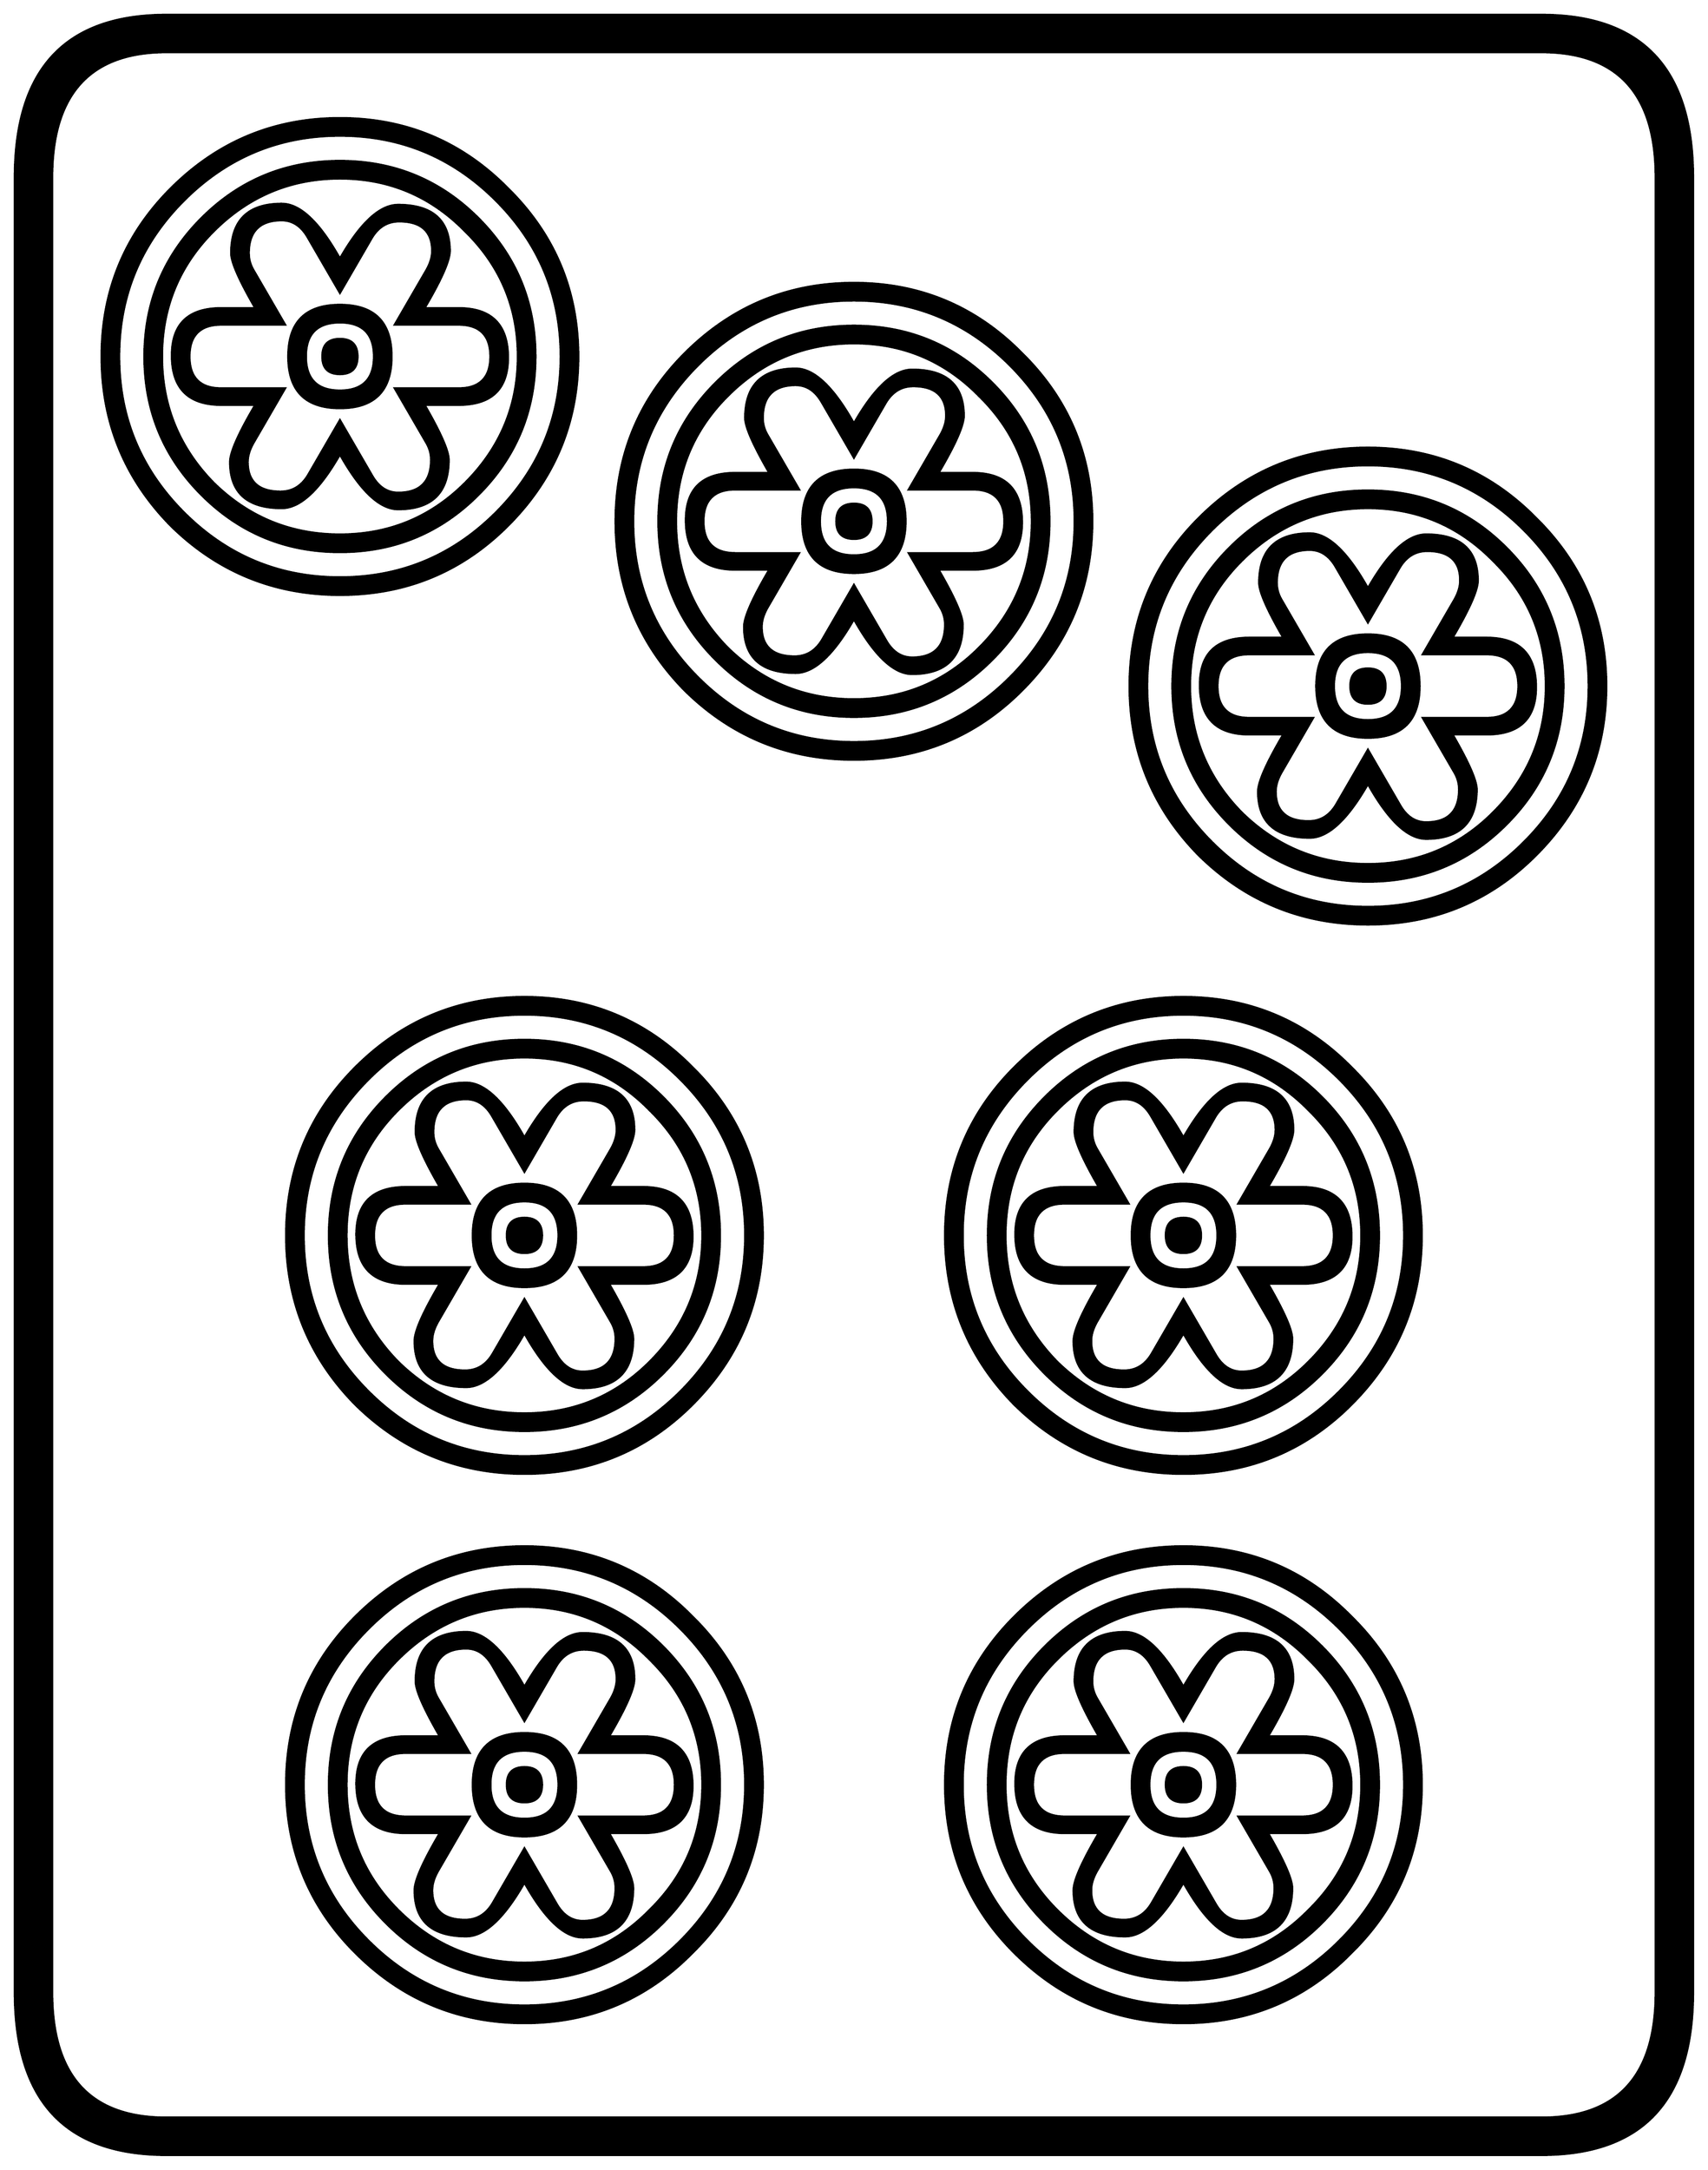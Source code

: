 


\begin{tikzpicture}[y=0.80pt, x=0.80pt, yscale=-1.0, xscale=1.0, inner sep=0pt, outer sep=0pt]
\begin{scope}[shift={(100.0,1706.0)},nonzero rule]
  \path[draw=.,fill=.,line width=1.600pt] (1578.0,244.0) .. controls
    (1578.0,342.667) and (1532.0,392.0) .. (1440.0,392.0) --
    (188.0,392.0) .. controls (96.0,392.0) and (50.0,342.667) ..
    (50.0,244.0) -- (50.0,-1408.0) .. controls (50.0,-1506.667)
    and (96.0,-1556.0) .. (188.0,-1556.0) -- (1440.0,-1556.0) ..
    controls (1532.0,-1556.0) and (1578.0,-1506.667) ..
    (1578.0,-1408.0) -- (1578.0,244.0) -- cycle(1544.0,244.0) --
    (1544.0,-1408.0) .. controls (1544.0,-1484.0) and
    (1509.333,-1522.0) .. (1440.0,-1522.0) -- (188.0,-1522.0) ..
    controls (118.667,-1522.0) and (84.0,-1484.0) ..
    (84.0,-1408.0) -- (84.0,244.0) .. controls (84.0,320.0) and
    (118.667,358.0) .. (188.0,358.0) -- (1440.0,358.0) .. controls
    (1509.333,358.0) and (1544.0,320.0) .. (1544.0,244.0) --
    cycle(1499.0,-945.0) .. controls (1499.0,-885.0) and
    (1477.667,-833.667) .. (1435.0,-791.0) .. controls
    (1393.0,-749.0) and (1342.0,-728.0) .. (1282.0,-728.0) ..
    controls (1222.0,-728.0) and (1170.667,-749.0) ..
    (1128.0,-791.0) .. controls (1086.0,-833.667) and
    (1065.0,-885.0) .. (1065.0,-945.0) .. controls
    (1065.0,-1005.0) and (1086.0,-1056.0) .. (1128.0,-1098.0) ..
    controls (1170.667,-1140.667) and (1222.0,-1162.0) ..
    (1282.0,-1162.0) .. controls (1342.0,-1162.0) and
    (1393.0,-1140.667) .. (1435.0,-1098.0) .. controls
    (1477.667,-1056.0) and (1499.0,-1005.0) .. (1499.0,-945.0) --
    cycle(1031.0,-1095.0) .. controls (1031.0,-1035.0) and
    (1009.667,-983.667) .. (967.0,-941.0) .. controls (925.0,-899.0)
    and (874.0,-878.0) .. (814.0,-878.0) .. controls
    (754.0,-878.0) and (702.667,-899.0) .. (660.0,-941.0) ..
    controls (618.0,-983.667) and (597.0,-1035.0) ..
    (597.0,-1095.0) .. controls (597.0,-1155.0) and
    (618.0,-1206.0) .. (660.0,-1248.0) .. controls
    (702.667,-1290.667) and (754.0,-1312.0) .. (814.0,-1312.0) ..
    controls (874.0,-1312.0) and (925.0,-1290.667) ..
    (967.0,-1248.0) .. controls (1009.667,-1206.0) and
    (1031.0,-1155.0) .. (1031.0,-1095.0) -- cycle(563.0,-1245.0)
    .. controls (563.0,-1185.0) and (541.667,-1133.667) ..
    (499.0,-1091.0) .. controls (457.0,-1049.0) and
    (406.0,-1028.0) .. (346.0,-1028.0) .. controls
    (286.0,-1028.0) and (234.667,-1049.0) .. (192.0,-1091.0) ..
    controls (150.0,-1133.667) and (129.0,-1185.0) ..
    (129.0,-1245.0) .. controls (129.0,-1305.0) and
    (150.0,-1356.0) .. (192.0,-1398.0) .. controls
    (234.667,-1440.667) and (286.0,-1462.0) .. (346.0,-1462.0) ..
    controls (406.0,-1462.0) and (457.0,-1440.667) ..
    (499.0,-1398.0) .. controls (541.667,-1356.0) and
    (563.0,-1305.0) .. (563.0,-1245.0) -- cycle(1331.0,-445.0)
    .. controls (1331.0,-385.0) and (1309.667,-333.667) ..
    (1267.0,-291.0) .. controls (1225.0,-249.0) and
    (1174.0,-228.0) .. (1114.0,-228.0) .. controls
    (1054.0,-228.0) and (1002.667,-249.0) .. (960.0,-291.0) ..
    controls (918.0,-333.667) and (897.0,-385.0) .. (897.0,-445.0)
    .. controls (897.0,-505.0) and (918.0,-556.0) ..
    (960.0,-598.0) .. controls (1002.667,-640.667) and
    (1054.0,-662.0) .. (1114.0,-662.0) .. controls
    (1174.0,-662.0) and (1225.0,-640.667) .. (1267.0,-598.0) ..
    controls (1309.667,-556.0) and (1331.0,-505.0) ..
    (1331.0,-445.0) -- cycle(1331.0,55.0) .. controls
    (1331.0,115.0) and (1309.667,166.0) .. (1267.0,208.0) ..
    controls (1225.0,250.667) and (1174.0,272.0) .. (1114.0,272.0)
    .. controls (1054.0,272.0) and (1002.667,250.667) ..
    (960.0,208.0) .. controls (918.0,166.0) and (897.0,115.0) ..
    (897.0,55.0) .. controls (897.0,-5.0) and (918.0,-56.0) ..
    (960.0,-98.0) .. controls (1002.667,-140.667) and
    (1054.0,-162.0) .. (1114.0,-162.0) .. controls
    (1174.0,-162.0) and (1225.0,-140.667) .. (1267.0,-98.0) ..
    controls (1309.667,-56.0) and (1331.0,-5.0) .. (1331.0,55.0)
    -- cycle(731.0,-445.0) .. controls (731.0,-385.0) and
    (709.667,-333.667) .. (667.0,-291.0) .. controls (625.0,-249.0)
    and (574.0,-228.0) .. (514.0,-228.0) .. controls
    (454.0,-228.0) and (402.667,-249.0) .. (360.0,-291.0) ..
    controls (318.0,-333.667) and (297.0,-385.0) .. (297.0,-445.0)
    .. controls (297.0,-505.0) and (318.0,-556.0) ..
    (360.0,-598.0) .. controls (402.667,-640.667) and (454.0,-662.0)
    .. (514.0,-662.0) .. controls (574.0,-662.0) and
    (625.0,-640.667) .. (667.0,-598.0) .. controls (709.667,-556.0)
    and (731.0,-505.0) .. (731.0,-445.0) -- cycle(731.0,55.0) ..
    controls (731.0,115.0) and (709.667,166.0) .. (667.0,208.0) ..
    controls (625.0,250.667) and (574.0,272.0) .. (514.0,272.0) ..
    controls (454.0,272.0) and (402.667,250.667) .. (360.0,208.0) ..
    controls (318.0,166.0) and (297.0,115.0) .. (297.0,55.0) ..
    controls (297.0,-5.0) and (318.0,-56.0) .. (360.0,-98.0) ..
    controls (402.667,-140.667) and (454.0,-162.0) .. (514.0,-162.0)
    .. controls (574.0,-162.0) and (625.0,-140.667) ..
    (667.0,-98.0) .. controls (709.667,-56.0) and (731.0,-5.0) ..
    (731.0,55.0) -- cycle(1483.0,-945.0) .. controls
    (1483.0,-1000.333) and (1463.333,-1047.667) .. (1424.0,-1087.0) ..
    controls (1384.667,-1126.333) and (1337.333,-1146.0) ..
    (1282.0,-1146.0) .. controls (1226.667,-1146.0) and
    (1179.333,-1126.333) .. (1140.0,-1087.0) .. controls
    (1100.667,-1047.667) and (1081.0,-1000.333) .. (1081.0,-945.0) ..
    controls (1081.0,-889.667) and (1100.667,-842.333) ..
    (1140.0,-803.0) .. controls (1179.333,-763.667) and
    (1226.667,-744.0) .. (1282.0,-744.0) .. controls
    (1337.333,-744.0) and (1384.667,-763.667) .. (1424.0,-803.0) ..
    controls (1463.333,-842.333) and (1483.0,-889.667) ..
    (1483.0,-945.0) -- cycle(1015.0,-1095.0) .. controls
    (1015.0,-1150.333) and (995.333,-1197.667) .. (956.0,-1237.0) ..
    controls (916.667,-1276.333) and (869.333,-1296.0) ..
    (814.0,-1296.0) .. controls (758.667,-1296.0) and
    (711.333,-1276.333) .. (672.0,-1237.0) .. controls
    (632.667,-1197.667) and (613.0,-1150.333) .. (613.0,-1095.0) ..
    controls (613.0,-1039.667) and (632.667,-992.333) ..
    (672.0,-953.0) .. controls (711.333,-913.667) and (758.667,-894.0)
    .. (814.0,-894.0) .. controls (869.333,-894.0) and
    (916.667,-913.667) .. (956.0,-953.0) .. controls (995.333,-992.333)
    and (1015.0,-1039.667) .. (1015.0,-1095.0) --
    cycle(547.0,-1245.0) .. controls (547.0,-1300.333) and
    (527.333,-1347.667) .. (488.0,-1387.0) .. controls
    (448.667,-1426.333) and (401.333,-1446.0) .. (346.0,-1446.0) ..
    controls (290.667,-1446.0) and (243.333,-1426.333) ..
    (204.0,-1387.0) .. controls (164.667,-1347.667) and
    (145.0,-1300.333) .. (145.0,-1245.0) .. controls
    (145.0,-1189.667) and (164.667,-1142.333) .. (204.0,-1103.0) ..
    controls (243.333,-1063.667) and (290.667,-1044.0) ..
    (346.0,-1044.0) .. controls (401.333,-1044.0) and
    (448.667,-1063.667) .. (488.0,-1103.0) .. controls
    (527.333,-1142.333) and (547.0,-1189.667) .. (547.0,-1245.0) --
    cycle(1315.0,-445.0) .. controls (1315.0,-500.333) and
    (1295.333,-547.667) .. (1256.0,-587.0) .. controls
    (1216.667,-626.333) and (1169.333,-646.0) .. (1114.0,-646.0) ..
    controls (1058.667,-646.0) and (1011.333,-626.333) ..
    (972.0,-587.0) .. controls (932.667,-547.667) and (913.0,-500.333)
    .. (913.0,-445.0) .. controls (913.0,-389.667) and
    (932.667,-342.333) .. (972.0,-303.0) .. controls (1011.333,-263.667)
    and (1058.667,-244.0) .. (1114.0,-244.0) .. controls
    (1169.333,-244.0) and (1216.667,-263.667) .. (1256.0,-303.0) ..
    controls (1295.333,-342.333) and (1315.0,-389.667) ..
    (1315.0,-445.0) -- cycle(1315.0,55.0) .. controls
    (1315.0,-0.333) and (1295.333,-47.667) .. (1256.0,-87.0) ..
    controls (1216.667,-126.333) and (1169.333,-146.0) ..
    (1114.0,-146.0) .. controls (1058.667,-146.0) and
    (1011.333,-126.333) .. (972.0,-87.0) .. controls (932.667,-47.667)
    and (913.0,-0.333) .. (913.0,55.0) .. controls (913.0,110.333)
    and (932.667,157.667) .. (972.0,197.0) .. controls
    (1011.333,236.333) and (1058.667,256.0) .. (1114.0,256.0) ..
    controls (1169.333,256.0) and (1216.667,236.333) .. (1256.0,197.0)
    .. controls (1295.333,157.667) and (1315.0,110.333) ..
    (1315.0,55.0) -- cycle(715.0,-445.0) .. controls
    (715.0,-500.333) and (695.333,-547.667) .. (656.0,-587.0) ..
    controls (616.667,-626.333) and (569.333,-646.0) .. (514.0,-646.0)
    .. controls (458.667,-646.0) and (411.333,-626.333) ..
    (372.0,-587.0) .. controls (332.667,-547.667) and (313.0,-500.333)
    .. (313.0,-445.0) .. controls (313.0,-389.667) and
    (332.667,-342.333) .. (372.0,-303.0) .. controls (411.333,-263.667)
    and (458.667,-244.0) .. (514.0,-244.0) .. controls
    (569.333,-244.0) and (616.667,-263.667) .. (656.0,-303.0) ..
    controls (695.333,-342.333) and (715.0,-389.667) .. (715.0,-445.0)
    -- cycle(715.0,55.0) .. controls (715.0,-0.333) and
    (695.333,-47.667) .. (656.0,-87.0) .. controls (616.667,-126.333)
    and (569.333,-146.0) .. (514.0,-146.0) .. controls
    (458.667,-146.0) and (411.333,-126.333) .. (372.0,-87.0) ..
    controls (332.667,-47.667) and (313.0,-0.333) .. (313.0,55.0) ..
    controls (313.0,110.333) and (332.667,157.667) .. (372.0,197.0) ..
    controls (411.333,236.333) and (458.667,256.0) .. (514.0,256.0) ..
    controls (569.333,256.0) and (616.667,236.333) .. (656.0,197.0) ..
    controls (695.333,157.667) and (715.0,110.333) .. (715.0,55.0) --
    cycle(1460.0,-945.0) .. controls (1460.0,-895.667) and
    (1442.667,-853.667) .. (1408.0,-819.0) .. controls
    (1373.333,-784.333) and (1331.333,-767.0) .. (1282.0,-767.0) ..
    controls (1232.667,-767.0) and (1190.667,-784.333) ..
    (1156.0,-819.0) .. controls (1121.333,-853.667) and
    (1104.0,-895.667) .. (1104.0,-945.0) .. controls
    (1104.0,-994.333) and (1121.333,-1036.333) .. (1156.0,-1071.0) ..
    controls (1190.667,-1105.667) and (1232.667,-1123.0) ..
    (1282.0,-1123.0) .. controls (1331.333,-1123.0) and
    (1373.333,-1105.667) .. (1408.0,-1071.0) .. controls
    (1442.667,-1036.333) and (1460.0,-994.333) .. (1460.0,-945.0) --
    cycle(992.0,-1095.0) .. controls (992.0,-1045.667) and
    (974.667,-1003.667) .. (940.0,-969.0) .. controls (905.333,-934.333)
    and (863.333,-917.0) .. (814.0,-917.0) .. controls
    (764.667,-917.0) and (722.667,-934.333) .. (688.0,-969.0) ..
    controls (653.333,-1003.667) and (636.0,-1045.667) ..
    (636.0,-1095.0) .. controls (636.0,-1144.333) and
    (653.333,-1186.333) .. (688.0,-1221.0) .. controls
    (722.667,-1255.667) and (764.667,-1273.0) .. (814.0,-1273.0) ..
    controls (863.333,-1273.0) and (905.333,-1255.667) ..
    (940.0,-1221.0) .. controls (974.667,-1186.333) and
    (992.0,-1144.333) .. (992.0,-1095.0) -- cycle(524.0,-1245.0)
    .. controls (524.0,-1195.667) and (506.667,-1153.667) ..
    (472.0,-1119.0) .. controls (437.333,-1084.333) and
    (395.333,-1067.0) .. (346.0,-1067.0) .. controls
    (296.667,-1067.0) and (254.667,-1084.333) .. (220.0,-1119.0) ..
    controls (185.333,-1153.667) and (168.0,-1195.667) ..
    (168.0,-1245.0) .. controls (168.0,-1294.333) and
    (185.333,-1336.333) .. (220.0,-1371.0) .. controls
    (254.667,-1405.667) and (296.667,-1423.0) .. (346.0,-1423.0) ..
    controls (395.333,-1423.0) and (437.333,-1405.667) ..
    (472.0,-1371.0) .. controls (506.667,-1336.333) and
    (524.0,-1294.333) .. (524.0,-1245.0) -- cycle(1292.0,-445.0)
    .. controls (1292.0,-395.667) and (1274.667,-353.667) ..
    (1240.0,-319.0) .. controls (1205.333,-284.333) and
    (1163.333,-267.0) .. (1114.0,-267.0) .. controls
    (1064.667,-267.0) and (1022.667,-284.333) .. (988.0,-319.0) ..
    controls (953.333,-353.667) and (936.0,-395.667) .. (936.0,-445.0)
    .. controls (936.0,-494.333) and (953.333,-536.333) ..
    (988.0,-571.0) .. controls (1022.667,-605.667) and
    (1064.667,-623.0) .. (1114.0,-623.0) .. controls
    (1163.333,-623.0) and (1205.333,-605.667) .. (1240.0,-571.0) ..
    controls (1274.667,-536.333) and (1292.0,-494.333) ..
    (1292.0,-445.0) -- cycle(1292.0,55.0) .. controls
    (1292.0,104.333) and (1274.667,146.333) .. (1240.0,181.0) ..
    controls (1205.333,215.667) and (1163.333,233.0) .. (1114.0,233.0)
    .. controls (1064.667,233.0) and (1022.667,215.667) ..
    (988.0,181.0) .. controls (953.333,146.333) and (936.0,104.333) ..
    (936.0,55.0) .. controls (936.0,5.667) and (953.333,-36.333) ..
    (988.0,-71.0) .. controls (1022.667,-105.667) and
    (1064.667,-123.0) .. (1114.0,-123.0) .. controls
    (1163.333,-123.0) and (1205.333,-105.667) .. (1240.0,-71.0) ..
    controls (1274.667,-36.333) and (1292.0,5.667) .. (1292.0,55.0) --
    cycle(692.0,-445.0) .. controls (692.0,-395.667) and
    (674.667,-353.667) .. (640.0,-319.0) .. controls (605.333,-284.333)
    and (563.333,-267.0) .. (514.0,-267.0) .. controls
    (464.667,-267.0) and (422.667,-284.333) .. (388.0,-319.0) ..
    controls (353.333,-353.667) and (336.0,-395.667) .. (336.0,-445.0)
    .. controls (336.0,-494.333) and (353.333,-536.333) ..
    (388.0,-571.0) .. controls (422.667,-605.667) and (464.667,-623.0)
    .. (514.0,-623.0) .. controls (563.333,-623.0) and
    (605.333,-605.667) .. (640.0,-571.0) .. controls (674.667,-536.333)
    and (692.0,-494.333) .. (692.0,-445.0) -- cycle(692.0,55.0) ..
    controls (692.0,104.333) and (674.667,146.333) .. (640.0,181.0) ..
    controls (605.333,215.667) and (563.333,233.0) .. (514.0,233.0) ..
    controls (464.667,233.0) and (422.667,215.667) .. (388.0,181.0) ..
    controls (353.333,146.333) and (336.0,104.333) .. (336.0,55.0) ..
    controls (336.0,5.667) and (353.333,-36.333) .. (388.0,-71.0) ..
    controls (422.667,-105.667) and (464.667,-123.0) .. (514.0,-123.0)
    .. controls (563.333,-123.0) and (605.333,-105.667) ..
    (640.0,-71.0) .. controls (674.667,-36.333) and (692.0,5.667) ..
    (692.0,55.0) -- cycle(1444.0,-945.0) .. controls
    (1444.0,-989.667) and (1428.0,-1027.667) .. (1396.0,-1059.0) ..
    controls (1364.667,-1091.0) and (1326.667,-1107.0) ..
    (1282.0,-1107.0) .. controls (1237.333,-1107.0) and
    (1199.0,-1091.0) .. (1167.0,-1059.0) .. controls
    (1135.667,-1027.667) and (1120.0,-989.667) .. (1120.0,-945.0) ..
    controls (1120.0,-900.333) and (1135.667,-862.0) ..
    (1167.0,-830.0) .. controls (1199.0,-798.667) and
    (1237.333,-783.0) .. (1282.0,-783.0) .. controls
    (1326.667,-783.0) and (1364.667,-798.667) .. (1396.0,-830.0) ..
    controls (1428.0,-862.0) and (1444.0,-900.333) ..
    (1444.0,-945.0) -- cycle(976.0,-1095.0) .. controls
    (976.0,-1139.667) and (960.0,-1177.667) .. (928.0,-1209.0) ..
    controls (896.667,-1241.0) and (858.667,-1257.0) ..
    (814.0,-1257.0) .. controls (769.333,-1257.0) and
    (731.0,-1241.0) .. (699.0,-1209.0) .. controls
    (667.667,-1177.667) and (652.0,-1139.667) .. (652.0,-1095.0) ..
    controls (652.0,-1050.333) and (667.667,-1012.0) ..
    (699.0,-980.0) .. controls (731.0,-948.667) and (769.333,-933.0)
    .. (814.0,-933.0) .. controls (858.667,-933.0) and
    (896.667,-948.667) .. (928.0,-980.0) .. controls (960.0,-1012.0)
    and (976.0,-1050.333) .. (976.0,-1095.0) --
    cycle(508.0,-1245.0) .. controls (508.0,-1289.667) and
    (492.0,-1327.667) .. (460.0,-1359.0) .. controls
    (428.667,-1391.0) and (390.667,-1407.0) .. (346.0,-1407.0) ..
    controls (301.333,-1407.0) and (263.0,-1391.0) ..
    (231.0,-1359.0) .. controls (199.667,-1327.667) and
    (184.0,-1289.667) .. (184.0,-1245.0) .. controls
    (184.0,-1200.333) and (199.667,-1162.0) .. (231.0,-1130.0) ..
    controls (263.0,-1098.667) and (301.333,-1083.0) ..
    (346.0,-1083.0) .. controls (390.667,-1083.0) and
    (428.667,-1098.667) .. (460.0,-1130.0) .. controls
    (492.0,-1162.0) and (508.0,-1200.333) .. (508.0,-1245.0) --
    cycle(1276.0,-445.0) .. controls (1276.0,-489.667) and
    (1260.0,-527.667) .. (1228.0,-559.0) .. controls
    (1196.667,-591.0) and (1158.667,-607.0) .. (1114.0,-607.0) ..
    controls (1069.333,-607.0) and (1031.0,-591.0) ..
    (999.0,-559.0) .. controls (967.667,-527.667) and (952.0,-489.667)
    .. (952.0,-445.0) .. controls (952.0,-400.333) and
    (967.667,-362.0) .. (999.0,-330.0) .. controls (1031.0,-298.667)
    and (1069.333,-283.0) .. (1114.0,-283.0) .. controls
    (1158.667,-283.0) and (1196.667,-298.667) .. (1228.0,-330.0) ..
    controls (1260.0,-362.0) and (1276.0,-400.333) ..
    (1276.0,-445.0) -- cycle(1276.0,55.0) .. controls
    (1276.0,10.333) and (1260.0,-27.667) .. (1228.0,-59.0) ..
    controls (1196.667,-91.0) and (1158.667,-107.0) ..
    (1114.0,-107.0) .. controls (1069.333,-107.0) and
    (1031.0,-91.0) .. (999.0,-59.0) .. controls (967.667,-27.667)
    and (952.0,10.333) .. (952.0,55.0) .. controls (952.0,99.667)
    and (967.667,137.667) .. (999.0,169.0) .. controls
    (1031.0,201.0) and (1069.333,217.0) .. (1114.0,217.0) ..
    controls (1158.667,217.0) and (1196.667,201.0) .. (1228.0,169.0)
    .. controls (1260.0,137.667) and (1276.0,99.667) ..
    (1276.0,55.0) -- cycle(676.0,-445.0) .. controls
    (676.0,-489.667) and (660.0,-527.667) .. (628.0,-559.0) ..
    controls (596.667,-591.0) and (558.667,-607.0) .. (514.0,-607.0)
    .. controls (469.333,-607.0) and (431.0,-591.0) ..
    (399.0,-559.0) .. controls (367.667,-527.667) and (352.0,-489.667)
    .. (352.0,-445.0) .. controls (352.0,-400.333) and
    (367.667,-362.0) .. (399.0,-330.0) .. controls (431.0,-298.667)
    and (469.333,-283.0) .. (514.0,-283.0) .. controls
    (558.667,-283.0) and (596.667,-298.667) .. (628.0,-330.0) ..
    controls (660.0,-362.0) and (676.0,-400.333) .. (676.0,-445.0)
    -- cycle(676.0,55.0) .. controls (676.0,10.333) and
    (660.0,-27.667) .. (628.0,-59.0) .. controls (596.667,-91.0) and
    (558.667,-107.0) .. (514.0,-107.0) .. controls (469.333,-107.0)
    and (431.0,-91.0) .. (399.0,-59.0) .. controls (367.667,-27.667)
    and (352.0,10.333) .. (352.0,55.0) .. controls (352.0,99.667)
    and (367.667,137.667) .. (399.0,169.0) .. controls (431.0,201.0)
    and (469.333,217.0) .. (514.0,217.0) .. controls (558.667,217.0)
    and (596.667,201.0) .. (628.0,169.0) .. controls (660.0,137.667)
    and (676.0,99.667) .. (676.0,55.0) -- cycle(1435.0,-944.0) ..
    controls (1435.0,-915.333) and (1420.0,-901.0) ..
    (1390.0,-901.0) -- (1359.0,-901.0) .. controls
    (1373.667,-875.667) and (1381.0,-859.0) .. (1381.0,-851.0) ..
    controls (1381.0,-821.0) and (1365.667,-806.0) ..
    (1335.0,-806.0) .. controls (1318.333,-806.0) and
    (1300.667,-822.667) .. (1282.0,-856.0) .. controls
    (1263.333,-823.333) and (1245.667,-807.0) .. (1229.0,-807.0) ..
    controls (1197.667,-807.0) and (1182.0,-821.0) ..
    (1182.0,-849.0) .. controls (1182.0,-857.667) and
    (1189.667,-875.0) .. (1205.0,-901.0) -- (1174.0,-901.0) ..
    controls (1144.0,-901.0) and (1129.0,-916.0) ..
    (1129.0,-946.0) .. controls (1129.0,-974.667) and
    (1144.0,-989.0) .. (1174.0,-989.0) -- (1205.0,-989.0) ..
    controls (1190.333,-1014.333) and (1183.0,-1031.0) ..
    (1183.0,-1039.0) .. controls (1183.0,-1069.0) and
    (1198.333,-1084.0) .. (1229.0,-1084.0) .. controls
    (1245.667,-1084.0) and (1263.333,-1067.333) .. (1282.0,-1034.0) ..
    controls (1300.667,-1066.667) and (1318.333,-1083.0) ..
    (1335.0,-1083.0) .. controls (1366.333,-1083.0) and
    (1382.0,-1069.0) .. (1382.0,-1041.0) .. controls
    (1382.0,-1032.333) and (1374.333,-1015.0) .. (1359.0,-989.0) --
    (1390.0,-989.0) .. controls (1420.0,-989.0) and
    (1435.0,-974.0) .. (1435.0,-944.0) -- cycle(967.0,-1094.0)
    .. controls (967.0,-1065.333) and (952.0,-1051.0) ..
    (922.0,-1051.0) -- (891.0,-1051.0) .. controls
    (905.667,-1025.667) and (913.0,-1009.0) .. (913.0,-1001.0) ..
    controls (913.0,-971.0) and (897.667,-956.0) .. (867.0,-956.0)
    .. controls (850.333,-956.0) and (832.667,-972.667) ..
    (814.0,-1006.0) .. controls (795.333,-973.333) and
    (777.667,-957.0) .. (761.0,-957.0) .. controls (729.667,-957.0)
    and (714.0,-971.0) .. (714.0,-999.0) .. controls
    (714.0,-1007.667) and (721.667,-1025.0) .. (737.0,-1051.0) --
    (706.0,-1051.0) .. controls (676.0,-1051.0) and
    (661.0,-1066.0) .. (661.0,-1096.0) .. controls
    (661.0,-1124.667) and (676.0,-1139.0) .. (706.0,-1139.0) --
    (737.0,-1139.0) .. controls (722.333,-1164.333) and
    (715.0,-1181.0) .. (715.0,-1189.0) .. controls
    (715.0,-1219.0) and (730.333,-1234.0) .. (761.0,-1234.0) ..
    controls (777.667,-1234.0) and (795.333,-1217.333) ..
    (814.0,-1184.0) .. controls (832.667,-1216.667) and
    (850.333,-1233.0) .. (867.0,-1233.0) .. controls
    (898.333,-1233.0) and (914.0,-1219.0) .. (914.0,-1191.0) ..
    controls (914.0,-1182.333) and (906.333,-1165.0) ..
    (891.0,-1139.0) -- (922.0,-1139.0) .. controls
    (952.0,-1139.0) and (967.0,-1124.0) .. (967.0,-1094.0) --
    cycle(499.0,-1244.0) .. controls (499.0,-1215.333) and
    (484.0,-1201.0) .. (454.0,-1201.0) -- (423.0,-1201.0) ..
    controls (437.667,-1175.667) and (445.0,-1159.0) ..
    (445.0,-1151.0) .. controls (445.0,-1121.0) and
    (429.667,-1106.0) .. (399.0,-1106.0) .. controls
    (382.333,-1106.0) and (364.667,-1122.667) .. (346.0,-1156.0) ..
    controls (327.333,-1123.333) and (309.667,-1107.0) ..
    (293.0,-1107.0) .. controls (261.667,-1107.0) and
    (246.0,-1121.0) .. (246.0,-1149.0) .. controls
    (246.0,-1157.667) and (253.667,-1175.0) .. (269.0,-1201.0) --
    (238.0,-1201.0) .. controls (208.0,-1201.0) and
    (193.0,-1216.0) .. (193.0,-1246.0) .. controls
    (193.0,-1274.667) and (208.0,-1289.0) .. (238.0,-1289.0) --
    (269.0,-1289.0) .. controls (254.333,-1314.333) and
    (247.0,-1331.0) .. (247.0,-1339.0) .. controls
    (247.0,-1369.0) and (262.333,-1384.0) .. (293.0,-1384.0) ..
    controls (309.667,-1384.0) and (327.333,-1367.333) ..
    (346.0,-1334.0) .. controls (364.667,-1366.667) and
    (382.333,-1383.0) .. (399.0,-1383.0) .. controls
    (430.333,-1383.0) and (446.0,-1369.0) .. (446.0,-1341.0) ..
    controls (446.0,-1332.333) and (438.333,-1315.0) ..
    (423.0,-1289.0) -- (454.0,-1289.0) .. controls
    (484.0,-1289.0) and (499.0,-1274.0) .. (499.0,-1244.0) --
    cycle(1267.0,-444.0) .. controls (1267.0,-415.333) and
    (1252.0,-401.0) .. (1222.0,-401.0) -- (1191.0,-401.0) ..
    controls (1205.667,-375.667) and (1213.0,-359.0) ..
    (1213.0,-351.0) .. controls (1213.0,-321.0) and
    (1197.667,-306.0) .. (1167.0,-306.0) .. controls
    (1150.333,-306.0) and (1132.667,-322.667) .. (1114.0,-356.0) ..
    controls (1095.333,-323.333) and (1077.667,-307.0) ..
    (1061.0,-307.0) .. controls (1029.667,-307.0) and
    (1014.0,-321.0) .. (1014.0,-349.0) .. controls
    (1014.0,-357.667) and (1021.667,-375.0) .. (1037.0,-401.0) --
    (1006.0,-401.0) .. controls (976.0,-401.0) and
    (961.0,-416.0) .. (961.0,-446.0) .. controls (961.0,-474.667)
    and (976.0,-489.0) .. (1006.0,-489.0) -- (1037.0,-489.0) ..
    controls (1022.333,-514.333) and (1015.0,-531.0) ..
    (1015.0,-539.0) .. controls (1015.0,-569.0) and
    (1030.333,-584.0) .. (1061.0,-584.0) .. controls
    (1077.667,-584.0) and (1095.333,-567.333) .. (1114.0,-534.0) ..
    controls (1132.667,-566.667) and (1150.333,-583.0) ..
    (1167.0,-583.0) .. controls (1198.333,-583.0) and
    (1214.0,-569.0) .. (1214.0,-541.0) .. controls
    (1214.0,-532.333) and (1206.333,-515.0) .. (1191.0,-489.0) --
    (1222.0,-489.0) .. controls (1252.0,-489.0) and
    (1267.0,-474.0) .. (1267.0,-444.0) -- cycle(1267.0,56.0) ..
    controls (1267.0,84.667) and (1252.0,99.0) .. (1222.0,99.0) --
    (1191.0,99.0) .. controls (1205.667,124.333) and (1213.0,141.0)
    .. (1213.0,149.0) .. controls (1213.0,179.0) and
    (1197.667,194.0) .. (1167.0,194.0) .. controls (1150.333,194.0)
    and (1132.667,177.333) .. (1114.0,144.0) .. controls
    (1095.333,176.667) and (1077.667,193.0) .. (1061.0,193.0) ..
    controls (1029.667,193.0) and (1014.0,179.0) .. (1014.0,151.0)
    .. controls (1014.0,142.333) and (1021.667,125.0) ..
    (1037.0,99.0) -- (1006.0,99.0) .. controls (976.0,99.0) and
    (961.0,84.0) .. (961.0,54.0) .. controls (961.0,25.333) and
    (976.0,11.0) .. (1006.0,11.0) -- (1037.0,11.0) .. controls
    (1022.333,-14.333) and (1015.0,-31.0) .. (1015.0,-39.0) ..
    controls (1015.0,-69.0) and (1030.333,-84.0) .. (1061.0,-84.0)
    .. controls (1077.667,-84.0) and (1095.333,-67.333) ..
    (1114.0,-34.0) .. controls (1132.667,-66.667) and (1150.333,-83.0)
    .. (1167.0,-83.0) .. controls (1198.333,-83.0) and
    (1214.0,-69.0) .. (1214.0,-41.0) .. controls (1214.0,-32.333)
    and (1206.333,-15.0) .. (1191.0,11.0) -- (1222.0,11.0) ..
    controls (1252.0,11.0) and (1267.0,26.0) .. (1267.0,56.0) --
    cycle(667.0,-444.0) .. controls (667.0,-415.333) and
    (652.0,-401.0) .. (622.0,-401.0) -- (591.0,-401.0) ..
    controls (605.667,-375.667) and (613.0,-359.0) .. (613.0,-351.0)
    .. controls (613.0,-321.0) and (597.667,-306.0) ..
    (567.0,-306.0) .. controls (550.333,-306.0) and (532.667,-322.667)
    .. (514.0,-356.0) .. controls (495.333,-323.333) and
    (477.667,-307.0) .. (461.0,-307.0) .. controls (429.667,-307.0)
    and (414.0,-321.0) .. (414.0,-349.0) .. controls
    (414.0,-357.667) and (421.667,-375.0) .. (437.0,-401.0) --
    (406.0,-401.0) .. controls (376.0,-401.0) and (361.0,-416.0)
    .. (361.0,-446.0) .. controls (361.0,-474.667) and
    (376.0,-489.0) .. (406.0,-489.0) -- (437.0,-489.0) ..
    controls (422.333,-514.333) and (415.0,-531.0) .. (415.0,-539.0)
    .. controls (415.0,-569.0) and (430.333,-584.0) ..
    (461.0,-584.0) .. controls (477.667,-584.0) and (495.333,-567.333)
    .. (514.0,-534.0) .. controls (532.667,-566.667) and
    (550.333,-583.0) .. (567.0,-583.0) .. controls (598.333,-583.0)
    and (614.0,-569.0) .. (614.0,-541.0) .. controls
    (614.0,-532.333) and (606.333,-515.0) .. (591.0,-489.0) --
    (622.0,-489.0) .. controls (652.0,-489.0) and (667.0,-474.0)
    .. (667.0,-444.0) -- cycle(667.0,56.0) .. controls
    (667.0,84.667) and (652.0,99.0) .. (622.0,99.0) --
    (591.0,99.0) .. controls (605.667,124.333) and (613.0,141.0) ..
    (613.0,149.0) .. controls (613.0,179.0) and (597.667,194.0) ..
    (567.0,194.0) .. controls (550.333,194.0) and (532.667,177.333) ..
    (514.0,144.0) .. controls (495.333,176.667) and (477.667,193.0) ..
    (461.0,193.0) .. controls (429.667,193.0) and (414.0,179.0) ..
    (414.0,151.0) .. controls (414.0,142.333) and (421.667,125.0) ..
    (437.0,99.0) -- (406.0,99.0) .. controls (376.0,99.0) and
    (361.0,84.0) .. (361.0,54.0) .. controls (361.0,25.333) and
    (376.0,11.0) .. (406.0,11.0) -- (437.0,11.0) .. controls
    (422.333,-14.333) and (415.0,-31.0) .. (415.0,-39.0) .. controls
    (415.0,-69.0) and (430.333,-84.0) .. (461.0,-84.0) .. controls
    (477.667,-84.0) and (495.333,-67.333) .. (514.0,-34.0) .. controls
    (532.667,-66.667) and (550.333,-83.0) .. (567.0,-83.0) .. controls
    (598.333,-83.0) and (614.0,-69.0) .. (614.0,-41.0) .. controls
    (614.0,-32.333) and (606.333,-15.0) .. (591.0,11.0) --
    (622.0,11.0) .. controls (652.0,11.0) and (667.0,26.0) ..
    (667.0,56.0) -- cycle(1419.0,-945.0) .. controls
    (1419.0,-964.333) and (1409.333,-974.0) .. (1390.0,-974.0) --
    (1332.0,-974.0) -- (1361.0,-1024.0) .. controls
    (1364.333,-1030.0) and (1366.0,-1035.667) .. (1366.0,-1041.0) ..
    controls (1366.0,-1059.0) and (1356.0,-1068.0) ..
    (1336.0,-1068.0) .. controls (1325.333,-1068.0) and
    (1317.0,-1063.0) .. (1311.0,-1053.0) -- (1282.0,-1003.0) --
    (1253.0,-1053.0) .. controls (1247.0,-1063.667) and
    (1239.0,-1069.0) .. (1229.0,-1069.0) .. controls
    (1209.0,-1069.0) and (1199.0,-1059.0) .. (1199.0,-1039.0) ..
    controls (1199.0,-1033.667) and (1200.333,-1028.667) ..
    (1203.0,-1024.0) -- (1232.0,-974.0) -- (1174.0,-974.0) ..
    controls (1154.667,-974.0) and (1145.0,-964.333) ..
    (1145.0,-945.0) .. controls (1145.0,-925.667) and
    (1154.667,-916.0) .. (1174.0,-916.0) -- (1232.0,-916.0) --
    (1203.0,-866.0) .. controls (1199.667,-860.0) and
    (1198.0,-854.333) .. (1198.0,-849.0) .. controls
    (1198.0,-831.0) and (1208.0,-822.0) .. (1228.0,-822.0) ..
    controls (1238.667,-822.0) and (1247.0,-827.0) ..
    (1253.0,-837.0) -- (1282.0,-887.0) -- (1311.0,-837.0) ..
    controls (1317.0,-826.333) and (1325.0,-821.0) ..
    (1335.0,-821.0) .. controls (1355.0,-821.0) and
    (1365.0,-831.0) .. (1365.0,-851.0) .. controls
    (1365.0,-856.333) and (1363.667,-861.333) .. (1361.0,-866.0) --
    (1332.0,-916.0) -- (1390.0,-916.0) .. controls
    (1409.333,-916.0) and (1419.0,-925.667) .. (1419.0,-945.0) --
    cycle(951.0,-1095.0) .. controls (951.0,-1114.333) and
    (941.333,-1124.0) .. (922.0,-1124.0) -- (864.0,-1124.0) --
    (893.0,-1174.0) .. controls (896.333,-1180.0) and
    (898.0,-1185.667) .. (898.0,-1191.0) .. controls
    (898.0,-1209.0) and (888.0,-1218.0) .. (868.0,-1218.0) ..
    controls (857.333,-1218.0) and (849.0,-1213.0) ..
    (843.0,-1203.0) -- (814.0,-1153.0) -- (785.0,-1203.0) ..
    controls (779.0,-1213.667) and (771.0,-1219.0) ..
    (761.0,-1219.0) .. controls (741.0,-1219.0) and
    (731.0,-1209.0) .. (731.0,-1189.0) .. controls
    (731.0,-1183.667) and (732.333,-1178.667) .. (735.0,-1174.0) --
    (764.0,-1124.0) -- (706.0,-1124.0) .. controls
    (686.667,-1124.0) and (677.0,-1114.333) .. (677.0,-1095.0) ..
    controls (677.0,-1075.667) and (686.667,-1066.0) ..
    (706.0,-1066.0) -- (764.0,-1066.0) -- (735.0,-1016.0) ..
    controls (731.667,-1010.0) and (730.0,-1004.333) ..
    (730.0,-999.0) .. controls (730.0,-981.0) and (740.0,-972.0)
    .. (760.0,-972.0) .. controls (770.667,-972.0) and
    (779.0,-977.0) .. (785.0,-987.0) -- (814.0,-1037.0) --
    (843.0,-987.0) .. controls (849.0,-976.333) and (857.0,-971.0)
    .. (867.0,-971.0) .. controls (887.0,-971.0) and
    (897.0,-981.0) .. (897.0,-1001.0) .. controls
    (897.0,-1006.333) and (895.667,-1011.333) .. (893.0,-1016.0) --
    (864.0,-1066.0) -- (922.0,-1066.0) .. controls
    (941.333,-1066.0) and (951.0,-1075.667) .. (951.0,-1095.0) --
    cycle(483.0,-1245.0) .. controls (483.0,-1264.333) and
    (473.333,-1274.0) .. (454.0,-1274.0) -- (396.0,-1274.0) --
    (425.0,-1324.0) .. controls (428.333,-1330.0) and
    (430.0,-1335.667) .. (430.0,-1341.0) .. controls
    (430.0,-1359.0) and (420.0,-1368.0) .. (400.0,-1368.0) ..
    controls (389.333,-1368.0) and (381.0,-1363.0) ..
    (375.0,-1353.0) -- (346.0,-1303.0) -- (317.0,-1353.0) ..
    controls (311.0,-1363.667) and (303.0,-1369.0) ..
    (293.0,-1369.0) .. controls (273.0,-1369.0) and
    (263.0,-1359.0) .. (263.0,-1339.0) .. controls
    (263.0,-1333.667) and (264.333,-1328.667) .. (267.0,-1324.0) --
    (296.0,-1274.0) -- (238.0,-1274.0) .. controls
    (218.667,-1274.0) and (209.0,-1264.333) .. (209.0,-1245.0) ..
    controls (209.0,-1225.667) and (218.667,-1216.0) ..
    (238.0,-1216.0) -- (296.0,-1216.0) -- (267.0,-1166.0) ..
    controls (263.667,-1160.0) and (262.0,-1154.333) ..
    (262.0,-1149.0) .. controls (262.0,-1131.0) and
    (272.0,-1122.0) .. (292.0,-1122.0) .. controls
    (302.667,-1122.0) and (311.0,-1127.0) .. (317.0,-1137.0) --
    (346.0,-1187.0) -- (375.0,-1137.0) .. controls
    (381.0,-1126.333) and (389.0,-1121.0) .. (399.0,-1121.0) ..
    controls (419.0,-1121.0) and (429.0,-1131.0) ..
    (429.0,-1151.0) .. controls (429.0,-1156.333) and
    (427.667,-1161.333) .. (425.0,-1166.0) -- (396.0,-1216.0) --
    (454.0,-1216.0) .. controls (473.333,-1216.0) and
    (483.0,-1225.667) .. (483.0,-1245.0) -- cycle(1251.0,-445.0)
    .. controls (1251.0,-464.333) and (1241.333,-474.0) ..
    (1222.0,-474.0) -- (1164.0,-474.0) -- (1193.0,-524.0) ..
    controls (1196.333,-530.0) and (1198.0,-535.667) ..
    (1198.0,-541.0) .. controls (1198.0,-559.0) and
    (1188.0,-568.0) .. (1168.0,-568.0) .. controls
    (1157.333,-568.0) and (1149.0,-563.0) .. (1143.0,-553.0) --
    (1114.0,-503.0) -- (1085.0,-553.0) .. controls
    (1079.0,-563.667) and (1071.0,-569.0) .. (1061.0,-569.0) ..
    controls (1041.0,-569.0) and (1031.0,-559.0) ..
    (1031.0,-539.0) .. controls (1031.0,-533.667) and
    (1032.333,-528.667) .. (1035.0,-524.0) -- (1064.0,-474.0) --
    (1006.0,-474.0) .. controls (986.667,-474.0) and
    (977.0,-464.333) .. (977.0,-445.0) .. controls (977.0,-425.667)
    and (986.667,-416.0) .. (1006.0,-416.0) -- (1064.0,-416.0) --
    (1035.0,-366.0) .. controls (1031.667,-360.0) and
    (1030.0,-354.333) .. (1030.0,-349.0) .. controls
    (1030.0,-331.0) and (1040.0,-322.0) .. (1060.0,-322.0) ..
    controls (1070.667,-322.0) and (1079.0,-327.0) ..
    (1085.0,-337.0) -- (1114.0,-387.0) -- (1143.0,-337.0) ..
    controls (1149.0,-326.333) and (1157.0,-321.0) ..
    (1167.0,-321.0) .. controls (1187.0,-321.0) and
    (1197.0,-331.0) .. (1197.0,-351.0) .. controls
    (1197.0,-356.333) and (1195.667,-361.333) .. (1193.0,-366.0) --
    (1164.0,-416.0) -- (1222.0,-416.0) .. controls
    (1241.333,-416.0) and (1251.0,-425.667) .. (1251.0,-445.0) --
    cycle(1251.0,55.0) .. controls (1251.0,35.667) and
    (1241.333,26.0) .. (1222.0,26.0) -- (1164.0,26.0) --
    (1193.0,-24.0) .. controls (1196.333,-30.0) and (1198.0,-35.667)
    .. (1198.0,-41.0) .. controls (1198.0,-59.0) and
    (1188.0,-68.0) .. (1168.0,-68.0) .. controls (1157.333,-68.0)
    and (1149.0,-63.0) .. (1143.0,-53.0) -- (1114.0,-3.0) --
    (1085.0,-53.0) .. controls (1079.0,-63.667) and (1071.0,-69.0)
    .. (1061.0,-69.0) .. controls (1041.0,-69.0) and
    (1031.0,-59.0) .. (1031.0,-39.0) .. controls (1031.0,-33.667)
    and (1032.333,-28.667) .. (1035.0,-24.0) -- (1064.0,26.0) --
    (1006.0,26.0) .. controls (986.667,26.0) and (977.0,35.667) ..
    (977.0,55.0) .. controls (977.0,74.333) and (986.667,84.0) ..
    (1006.0,84.0) -- (1064.0,84.0) -- (1035.0,134.0) .. controls
    (1031.667,140.0) and (1030.0,145.667) .. (1030.0,151.0) ..
    controls (1030.0,169.0) and (1040.0,178.0) .. (1060.0,178.0)
    .. controls (1070.667,178.0) and (1079.0,173.0) ..
    (1085.0,163.0) -- (1114.0,113.0) -- (1143.0,163.0) ..
    controls (1149.0,173.667) and (1157.0,179.0) .. (1167.0,179.0)
    .. controls (1187.0,179.0) and (1197.0,169.0) ..
    (1197.0,149.0) .. controls (1197.0,143.667) and (1195.667,138.667)
    .. (1193.0,134.0) -- (1164.0,84.0) -- (1222.0,84.0) ..
    controls (1241.333,84.0) and (1251.0,74.333) .. (1251.0,55.0) --
    cycle(651.0,-445.0) .. controls (651.0,-464.333) and
    (641.333,-474.0) .. (622.0,-474.0) -- (564.0,-474.0) --
    (593.0,-524.0) .. controls (596.333,-530.0) and (598.0,-535.667)
    .. (598.0,-541.0) .. controls (598.0,-559.0) and
    (588.0,-568.0) .. (568.0,-568.0) .. controls (557.333,-568.0)
    and (549.0,-563.0) .. (543.0,-553.0) -- (514.0,-503.0) --
    (485.0,-553.0) .. controls (479.0,-563.667) and (471.0,-569.0)
    .. (461.0,-569.0) .. controls (441.0,-569.0) and
    (431.0,-559.0) .. (431.0,-539.0) .. controls (431.0,-533.667)
    and (432.333,-528.667) .. (435.0,-524.0) -- (464.0,-474.0) --
    (406.0,-474.0) .. controls (386.667,-474.0) and (377.0,-464.333)
    .. (377.0,-445.0) .. controls (377.0,-425.667) and
    (386.667,-416.0) .. (406.0,-416.0) -- (464.0,-416.0) --
    (435.0,-366.0) .. controls (431.667,-360.0) and (430.0,-354.333)
    .. (430.0,-349.0) .. controls (430.0,-331.0) and
    (440.0,-322.0) .. (460.0,-322.0) .. controls (470.667,-322.0)
    and (479.0,-327.0) .. (485.0,-337.0) -- (514.0,-387.0) --
    (543.0,-337.0) .. controls (549.0,-326.333) and (557.0,-321.0)
    .. (567.0,-321.0) .. controls (587.0,-321.0) and
    (597.0,-331.0) .. (597.0,-351.0) .. controls (597.0,-356.333)
    and (595.667,-361.333) .. (593.0,-366.0) -- (564.0,-416.0) --
    (622.0,-416.0) .. controls (641.333,-416.0) and (651.0,-425.667)
    .. (651.0,-445.0) -- cycle(651.0,55.0) .. controls
    (651.0,35.667) and (641.333,26.0) .. (622.0,26.0) --
    (564.0,26.0) -- (593.0,-24.0) .. controls (596.333,-30.0) and
    (598.0,-35.667) .. (598.0,-41.0) .. controls (598.0,-59.0) and
    (588.0,-68.0) .. (568.0,-68.0) .. controls (557.333,-68.0) and
    (549.0,-63.0) .. (543.0,-53.0) -- (514.0,-3.0) --
    (485.0,-53.0) .. controls (479.0,-63.667) and (471.0,-69.0) ..
    (461.0,-69.0) .. controls (441.0,-69.0) and (431.0,-59.0) ..
    (431.0,-39.0) .. controls (431.0,-33.667) and (432.333,-28.667) ..
    (435.0,-24.0) -- (464.0,26.0) -- (406.0,26.0) .. controls
    (386.667,26.0) and (377.0,35.667) .. (377.0,55.0) .. controls
    (377.0,74.333) and (386.667,84.0) .. (406.0,84.0) --
    (464.0,84.0) -- (435.0,134.0) .. controls (431.667,140.0) and
    (430.0,145.667) .. (430.0,151.0) .. controls (430.0,169.0) and
    (440.0,178.0) .. (460.0,178.0) .. controls (470.667,178.0) and
    (479.0,173.0) .. (485.0,163.0) -- (514.0,113.0) --
    (543.0,163.0) .. controls (549.0,173.667) and (557.0,179.0) ..
    (567.0,179.0) .. controls (587.0,179.0) and (597.0,169.0) ..
    (597.0,149.0) .. controls (597.0,143.667) and (595.667,138.667) ..
    (593.0,134.0) -- (564.0,84.0) -- (622.0,84.0) .. controls
    (641.333,84.0) and (651.0,74.333) .. (651.0,55.0) --
    cycle(1329.0,-945.0) .. controls (1329.0,-913.667) and
    (1313.333,-898.0) .. (1282.0,-898.0) .. controls
    (1250.667,-898.0) and (1235.0,-913.667) .. (1235.0,-945.0) ..
    controls (1235.0,-976.333) and (1250.667,-992.0) ..
    (1282.0,-992.0) .. controls (1313.333,-992.0) and
    (1329.0,-976.333) .. (1329.0,-945.0) -- cycle(861.0,-1095.0)
    .. controls (861.0,-1063.667) and (845.333,-1048.0) ..
    (814.0,-1048.0) .. controls (782.667,-1048.0) and
    (767.0,-1063.667) .. (767.0,-1095.0) .. controls
    (767.0,-1126.333) and (782.667,-1142.0) .. (814.0,-1142.0) ..
    controls (845.333,-1142.0) and (861.0,-1126.333) ..
    (861.0,-1095.0) -- cycle(393.0,-1245.0) .. controls
    (393.0,-1213.667) and (377.333,-1198.0) .. (346.0,-1198.0) ..
    controls (314.667,-1198.0) and (299.0,-1213.667) ..
    (299.0,-1245.0) .. controls (299.0,-1276.333) and
    (314.667,-1292.0) .. (346.0,-1292.0) .. controls
    (377.333,-1292.0) and (393.0,-1276.333) .. (393.0,-1245.0) --
    cycle(1161.0,-445.0) .. controls (1161.0,-413.667) and
    (1145.333,-398.0) .. (1114.0,-398.0) .. controls
    (1082.667,-398.0) and (1067.0,-413.667) .. (1067.0,-445.0) ..
    controls (1067.0,-476.333) and (1082.667,-492.0) ..
    (1114.0,-492.0) .. controls (1145.333,-492.0) and
    (1161.0,-476.333) .. (1161.0,-445.0) -- cycle(1161.0,55.0) ..
    controls (1161.0,86.333) and (1145.333,102.0) .. (1114.0,102.0)
    .. controls (1082.667,102.0) and (1067.0,86.333) ..
    (1067.0,55.0) .. controls (1067.0,23.667) and (1082.667,8.0) ..
    (1114.0,8.0) .. controls (1145.333,8.0) and (1161.0,23.667) ..
    (1161.0,55.0) -- cycle(561.0,-445.0) .. controls
    (561.0,-413.667) and (545.333,-398.0) .. (514.0,-398.0) ..
    controls (482.667,-398.0) and (467.0,-413.667) .. (467.0,-445.0)
    .. controls (467.0,-476.333) and (482.667,-492.0) ..
    (514.0,-492.0) .. controls (545.333,-492.0) and (561.0,-476.333)
    .. (561.0,-445.0) -- cycle(561.0,55.0) .. controls
    (561.0,86.333) and (545.333,102.0) .. (514.0,102.0) .. controls
    (482.667,102.0) and (467.0,86.333) .. (467.0,55.0) .. controls
    (467.0,23.667) and (482.667,8.0) .. (514.0,8.0) .. controls
    (545.333,8.0) and (561.0,23.667) .. (561.0,55.0) --
    cycle(1313.0,-945.0) .. controls (1313.0,-965.667) and
    (1302.667,-976.0) .. (1282.0,-976.0) .. controls
    (1261.333,-976.0) and (1251.0,-965.667) .. (1251.0,-945.0) ..
    controls (1251.0,-924.333) and (1261.333,-914.0) ..
    (1282.0,-914.0) .. controls (1302.667,-914.0) and
    (1313.0,-924.333) .. (1313.0,-945.0) -- cycle(845.0,-1095.0)
    .. controls (845.0,-1115.667) and (834.667,-1126.0) ..
    (814.0,-1126.0) .. controls (793.333,-1126.0) and
    (783.0,-1115.667) .. (783.0,-1095.0) .. controls
    (783.0,-1074.333) and (793.333,-1064.0) .. (814.0,-1064.0) ..
    controls (834.667,-1064.0) and (845.0,-1074.333) ..
    (845.0,-1095.0) -- cycle(377.0,-1245.0) .. controls
    (377.0,-1265.667) and (366.667,-1276.0) .. (346.0,-1276.0) ..
    controls (325.333,-1276.0) and (315.0,-1265.667) ..
    (315.0,-1245.0) .. controls (315.0,-1224.333) and
    (325.333,-1214.0) .. (346.0,-1214.0) .. controls
    (366.667,-1214.0) and (377.0,-1224.333) .. (377.0,-1245.0) --
    cycle(1145.0,-445.0) .. controls (1145.0,-465.667) and
    (1134.667,-476.0) .. (1114.0,-476.0) .. controls
    (1093.333,-476.0) and (1083.0,-465.667) .. (1083.0,-445.0) ..
    controls (1083.0,-424.333) and (1093.333,-414.0) ..
    (1114.0,-414.0) .. controls (1134.667,-414.0) and
    (1145.0,-424.333) .. (1145.0,-445.0) -- cycle(1145.0,55.0) ..
    controls (1145.0,34.333) and (1134.667,24.0) .. (1114.0,24.0) ..
    controls (1093.333,24.0) and (1083.0,34.333) .. (1083.0,55.0) ..
    controls (1083.0,75.667) and (1093.333,86.0) .. (1114.0,86.0) ..
    controls (1134.667,86.0) and (1145.0,75.667) .. (1145.0,55.0) --
    cycle(545.0,-445.0) .. controls (545.0,-465.667) and
    (534.667,-476.0) .. (514.0,-476.0) .. controls (493.333,-476.0)
    and (483.0,-465.667) .. (483.0,-445.0) .. controls
    (483.0,-424.333) and (493.333,-414.0) .. (514.0,-414.0) ..
    controls (534.667,-414.0) and (545.0,-424.333) .. (545.0,-445.0)
    -- cycle(545.0,55.0) .. controls (545.0,34.333) and
    (534.667,24.0) .. (514.0,24.0) .. controls (493.333,24.0) and
    (483.0,34.333) .. (483.0,55.0) .. controls (483.0,75.667) and
    (493.333,86.0) .. (514.0,86.0) .. controls (534.667,86.0) and
    (545.0,75.667) .. (545.0,55.0) -- cycle(1298.0,-945.0) ..
    controls (1298.0,-934.333) and (1292.667,-929.0) ..
    (1282.0,-929.0) .. controls (1271.333,-929.0) and
    (1266.0,-934.333) .. (1266.0,-945.0) .. controls
    (1266.0,-955.667) and (1271.333,-961.0) .. (1282.0,-961.0) ..
    controls (1292.667,-961.0) and (1298.0,-955.667) ..
    (1298.0,-945.0) -- cycle(830.0,-1095.0) .. controls
    (830.0,-1084.333) and (824.667,-1079.0) .. (814.0,-1079.0) ..
    controls (803.333,-1079.0) and (798.0,-1084.333) ..
    (798.0,-1095.0) .. controls (798.0,-1105.667) and
    (803.333,-1111.0) .. (814.0,-1111.0) .. controls
    (824.667,-1111.0) and (830.0,-1105.667) .. (830.0,-1095.0) --
    cycle(362.0,-1245.0) .. controls (362.0,-1234.333) and
    (356.667,-1229.0) .. (346.0,-1229.0) .. controls
    (335.333,-1229.0) and (330.0,-1234.333) .. (330.0,-1245.0) ..
    controls (330.0,-1255.667) and (335.333,-1261.0) ..
    (346.0,-1261.0) .. controls (356.667,-1261.0) and
    (362.0,-1255.667) .. (362.0,-1245.0) -- cycle(1130.0,-445.0)
    .. controls (1130.0,-434.333) and (1124.667,-429.0) ..
    (1114.0,-429.0) .. controls (1103.333,-429.0) and
    (1098.0,-434.333) .. (1098.0,-445.0) .. controls
    (1098.0,-455.667) and (1103.333,-461.0) .. (1114.0,-461.0) ..
    controls (1124.667,-461.0) and (1130.0,-455.667) ..
    (1130.0,-445.0) -- cycle(1130.0,55.0) .. controls
    (1130.0,65.667) and (1124.667,71.0) .. (1114.0,71.0) .. controls
    (1103.333,71.0) and (1098.0,65.667) .. (1098.0,55.0) .. controls
    (1098.0,44.333) and (1103.333,39.0) .. (1114.0,39.0) .. controls
    (1124.667,39.0) and (1130.0,44.333) .. (1130.0,55.0) --
    cycle(530.0,-445.0) .. controls (530.0,-434.333) and
    (524.667,-429.0) .. (514.0,-429.0) .. controls (503.333,-429.0)
    and (498.0,-434.333) .. (498.0,-445.0) .. controls
    (498.0,-455.667) and (503.333,-461.0) .. (514.0,-461.0) ..
    controls (524.667,-461.0) and (530.0,-455.667) .. (530.0,-445.0)
    -- cycle(530.0,55.0) .. controls (530.0,65.667) and
    (524.667,71.0) .. (514.0,71.0) .. controls (503.333,71.0) and
    (498.0,65.667) .. (498.0,55.0) .. controls (498.0,44.333) and
    (503.333,39.0) .. (514.0,39.0) .. controls (524.667,39.0) and
    (530.0,44.333) .. (530.0,55.0) -- cycle;
\end{scope}

\end{tikzpicture}

